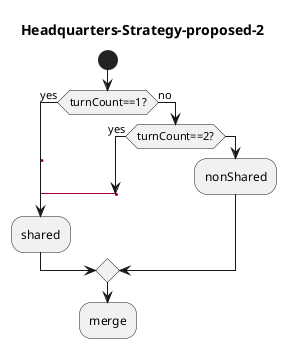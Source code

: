 @startuml Headquarters-Strategy-proposed-2
title Headquarters-Strategy-proposed-2
start
if (turnCount==1?) then (yes)
'space label only for alignment
label sp_lab0
label sp_lab1
'real label
label lab
:shared;
else (no)
if (turnCount==2?) then (yes)
label sp_lab2
goto sp_lab1
else
:nonShared;
endif
endif
:merge;
@enduml